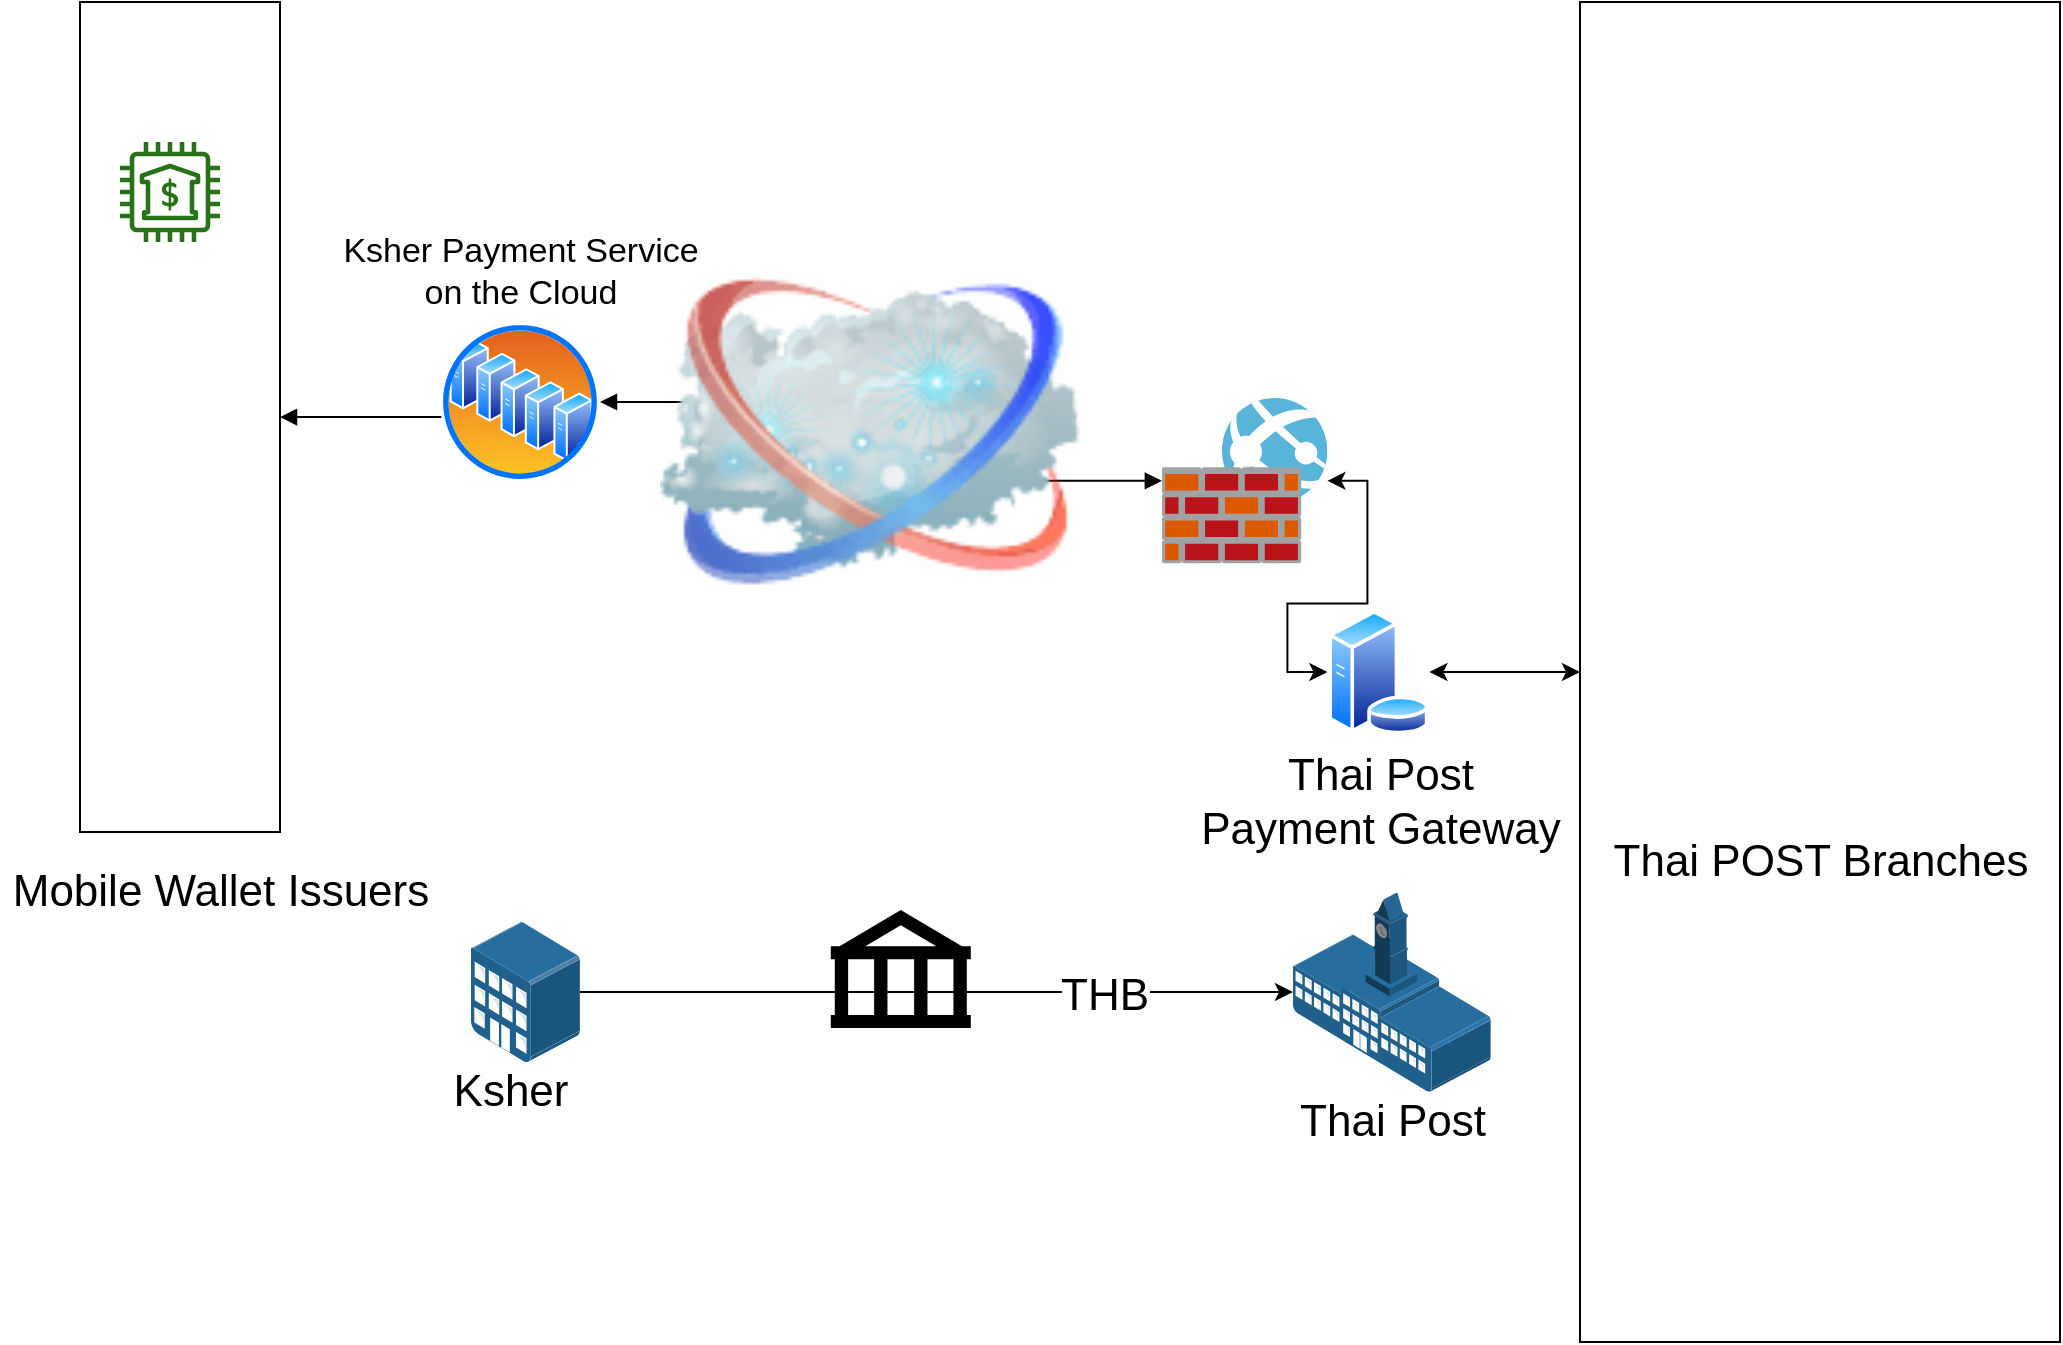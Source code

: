 <mxfile version="12.7.8" type="github">
  <diagram name="Page-1" id="822b0af5-4adb-64df-f703-e8dfc1f81529">
    <mxGraphModel dx="1302" dy="818" grid="1" gridSize="10" guides="1" tooltips="1" connect="1" arrows="1" fold="1" page="1" pageScale="1" pageWidth="1100" pageHeight="850" background="#ffffff" math="0" shadow="0">
      <root>
        <mxCell id="0" />
        <mxCell id="1" parent="0" />
        <mxCell id="BcDXdE_EGNKdk7vwA22y-41" style="edgeStyle=orthogonalEdgeStyle;rounded=0;orthogonalLoop=1;jettySize=auto;html=1;startArrow=block;endArrow=block;strokeColor=#000000;" edge="1" parent="1" source="BcDXdE_EGNKdk7vwA22y-3" target="BcDXdE_EGNKdk7vwA22y-5">
          <mxGeometry relative="1" as="geometry" />
        </mxCell>
        <mxCell id="BcDXdE_EGNKdk7vwA22y-40" style="edgeStyle=orthogonalEdgeStyle;rounded=0;orthogonalLoop=1;jettySize=auto;html=1;entryX=0.5;entryY=0.594;entryDx=0;entryDy=0;startArrow=block;endArrow=block;strokeColor=#000000;entryPerimeter=0;" edge="1" parent="1" source="BcDXdE_EGNKdk7vwA22y-39" target="BcDXdE_EGNKdk7vwA22y-3">
          <mxGeometry relative="1" as="geometry">
            <mxPoint x="300" y="240" as="targetPoint" />
          </mxGeometry>
        </mxCell>
        <mxCell id="BcDXdE_EGNKdk7vwA22y-39" value="" style="whiteSpace=wrap;html=1;" vertex="1" parent="1">
          <mxGeometry x="80" y="100" width="100" height="415" as="geometry" />
        </mxCell>
        <mxCell id="BcDXdE_EGNKdk7vwA22y-35" value="" style="whiteSpace=wrap;html=1;" vertex="1" parent="1">
          <mxGeometry x="830" y="100" width="240" height="670" as="geometry" />
        </mxCell>
        <mxCell id="BcDXdE_EGNKdk7vwA22y-2" value="" style="image;html=1;labelBackgroundColor=#ffffff;image=img/lib/clip_art/networking/Cloud_128x128.png" vertex="1" parent="1">
          <mxGeometry x="370" y="210" width="210" height="210" as="geometry" />
        </mxCell>
        <mxCell id="BcDXdE_EGNKdk7vwA22y-3" value="" style="aspect=fixed;perimeter=ellipsePerimeter;html=1;align=center;shadow=0;dashed=0;spacingTop=3;image;image=img/lib/active_directory/server_farm.svg;" vertex="1" parent="1">
          <mxGeometry x="260" y="260" width="80" height="80" as="geometry" />
        </mxCell>
        <mxCell id="BcDXdE_EGNKdk7vwA22y-60" style="edgeStyle=orthogonalEdgeStyle;rounded=0;orthogonalLoop=1;jettySize=auto;html=1;entryX=0;entryY=0.5;entryDx=0;entryDy=0;startArrow=classic;startFill=1;endArrow=classic;endFill=1;strokeColor=#000000;fontSize=17;" edge="1" parent="1" source="BcDXdE_EGNKdk7vwA22y-5" target="BcDXdE_EGNKdk7vwA22y-6">
          <mxGeometry relative="1" as="geometry" />
        </mxCell>
        <mxCell id="BcDXdE_EGNKdk7vwA22y-5" value="" style="aspect=fixed;html=1;points=[];align=center;image;fontSize=12;image=img/lib/mscae/Web_App_Firewall.svg;" vertex="1" parent="1">
          <mxGeometry x="620.94" y="298" width="82.77" height="82.77" as="geometry" />
        </mxCell>
        <mxCell id="BcDXdE_EGNKdk7vwA22y-55" style="edgeStyle=orthogonalEdgeStyle;rounded=0;orthogonalLoop=1;jettySize=auto;html=1;entryX=0;entryY=0.5;entryDx=0;entryDy=0;startArrow=classic;startFill=1;endArrow=classic;endFill=1;strokeColor=#000000;fontSize=17;" edge="1" parent="1" source="BcDXdE_EGNKdk7vwA22y-6" target="BcDXdE_EGNKdk7vwA22y-35">
          <mxGeometry relative="1" as="geometry" />
        </mxCell>
        <mxCell id="BcDXdE_EGNKdk7vwA22y-6" value="" style="aspect=fixed;perimeter=ellipsePerimeter;html=1;align=center;shadow=0;dashed=0;spacingTop=3;image;image=img/lib/active_directory/database_server.svg;" vertex="1" parent="1">
          <mxGeometry x="703.71" y="403.9" width="51" height="62.2" as="geometry" />
        </mxCell>
        <mxCell id="BcDXdE_EGNKdk7vwA22y-7" value="" style="shape=image;html=1;verticalAlign=top;verticalLabelPosition=bottom;labelBackgroundColor=#ffffff;imageAspect=0;aspect=fixed;image=https://cdn2.iconfinder.com/data/icons/hot-sale-flat/64/cashier_sale_shop-128.png" vertex="1" parent="1">
          <mxGeometry x="840" y="160" width="40" height="40" as="geometry" />
        </mxCell>
        <mxCell id="BcDXdE_EGNKdk7vwA22y-13" value="" style="shape=image;html=1;verticalAlign=top;verticalLabelPosition=bottom;labelBackgroundColor=#ffffff;imageAspect=0;aspect=fixed;image=https://cdn2.iconfinder.com/data/icons/mobile-and-internet-business/285/qr_code-128.png" vertex="1" parent="1">
          <mxGeometry x="880" y="142" width="38" height="38" as="geometry" />
        </mxCell>
        <mxCell id="BcDXdE_EGNKdk7vwA22y-14" value="" style="shape=image;html=1;verticalAlign=top;verticalLabelPosition=bottom;labelBackgroundColor=#ffffff;imageAspect=0;aspect=fixed;image=https://cdn2.iconfinder.com/data/icons/hot-sale-flat/64/cashier_sale_shop-128.png" vertex="1" parent="1">
          <mxGeometry x="840" y="258" width="40" height="40" as="geometry" />
        </mxCell>
        <mxCell id="BcDXdE_EGNKdk7vwA22y-15" value="" style="shape=image;html=1;verticalAlign=top;verticalLabelPosition=bottom;labelBackgroundColor=#ffffff;imageAspect=0;aspect=fixed;image=https://cdn2.iconfinder.com/data/icons/mobile-and-internet-business/285/qr_code-128.png" vertex="1" parent="1">
          <mxGeometry x="880" y="240" width="38" height="38" as="geometry" />
        </mxCell>
        <mxCell id="BcDXdE_EGNKdk7vwA22y-16" value="" style="shape=image;html=1;verticalAlign=top;verticalLabelPosition=bottom;labelBackgroundColor=#ffffff;imageAspect=0;aspect=fixed;image=https://cdn2.iconfinder.com/data/icons/hot-sale-flat/64/cashier_sale_shop-128.png" vertex="1" parent="1">
          <mxGeometry x="840" y="360" width="40" height="40" as="geometry" />
        </mxCell>
        <mxCell id="BcDXdE_EGNKdk7vwA22y-17" value="" style="shape=image;html=1;verticalAlign=top;verticalLabelPosition=bottom;labelBackgroundColor=#ffffff;imageAspect=0;aspect=fixed;image=https://cdn2.iconfinder.com/data/icons/mobile-and-internet-business/285/qr_code-128.png" vertex="1" parent="1">
          <mxGeometry x="880" y="342" width="38" height="38" as="geometry" />
        </mxCell>
        <mxCell id="BcDXdE_EGNKdk7vwA22y-18" value="" style="shape=image;html=1;verticalAlign=top;verticalLabelPosition=bottom;labelBackgroundColor=#ffffff;imageAspect=0;aspect=fixed;image=https://cdn2.iconfinder.com/data/icons/hot-sale-flat/64/cashier_sale_shop-128.png" vertex="1" parent="1">
          <mxGeometry x="840" y="708" width="40" height="40" as="geometry" />
        </mxCell>
        <mxCell id="BcDXdE_EGNKdk7vwA22y-19" value="" style="shape=image;html=1;verticalAlign=top;verticalLabelPosition=bottom;labelBackgroundColor=#ffffff;imageAspect=0;aspect=fixed;image=https://cdn2.iconfinder.com/data/icons/mobile-and-internet-business/285/qr_code-128.png" vertex="1" parent="1">
          <mxGeometry x="880" y="690" width="38" height="38" as="geometry" />
        </mxCell>
        <mxCell id="BcDXdE_EGNKdk7vwA22y-20" value="" style="shape=image;html=1;verticalAlign=top;verticalLabelPosition=bottom;labelBackgroundColor=#ffffff;imageAspect=0;aspect=fixed;image=https://cdn3.iconfinder.com/data/icons/digital-banking-solid-fast-transfer/512/bill_payment-128.png" vertex="1" parent="1">
          <mxGeometry x="990" y="162" width="28" height="28" as="geometry" />
        </mxCell>
        <mxCell id="BcDXdE_EGNKdk7vwA22y-21" value="" style="shape=image;html=1;verticalAlign=top;verticalLabelPosition=bottom;labelBackgroundColor=#ffffff;imageAspect=0;aspect=fixed;image=https://cdn2.iconfinder.com/data/icons/business-process-1/512/client-128.png" vertex="1" parent="1">
          <mxGeometry x="1018" y="142" width="40" height="40" as="geometry" />
        </mxCell>
        <mxCell id="BcDXdE_EGNKdk7vwA22y-22" value="" style="shape=image;html=1;verticalAlign=top;verticalLabelPosition=bottom;labelBackgroundColor=#ffffff;imageAspect=0;aspect=fixed;image=https://cdn4.iconfinder.com/data/icons/logos-and-brands/512/13_Alipay_logo_logos-128.png" vertex="1" parent="1">
          <mxGeometry x="100" y="380" width="50" height="50" as="geometry" />
        </mxCell>
        <mxCell id="BcDXdE_EGNKdk7vwA22y-23" value="" style="shape=image;html=1;verticalAlign=top;verticalLabelPosition=bottom;labelBackgroundColor=#ffffff;imageAspect=0;aspect=fixed;image=https://cdn4.iconfinder.com/data/icons/flipicons-vol-2-2/512/WeChat-128.png" vertex="1" parent="1">
          <mxGeometry x="100" y="310" width="50" height="50" as="geometry" />
        </mxCell>
        <mxCell id="BcDXdE_EGNKdk7vwA22y-24" value="" style="outlineConnect=0;fontColor=#232F3E;gradientColor=none;fillColor=#277116;strokeColor=none;dashed=0;verticalLabelPosition=bottom;verticalAlign=top;align=center;html=1;fontSize=12;fontStyle=0;aspect=fixed;pointerEvents=1;shape=mxgraph.aws4.bank;" vertex="1" parent="1">
          <mxGeometry x="100" y="170" width="50" height="50" as="geometry" />
        </mxCell>
        <mxCell id="BcDXdE_EGNKdk7vwA22y-26" value="" style="shape=image;html=1;verticalAlign=top;verticalLabelPosition=bottom;labelBackgroundColor=#ffffff;imageAspect=0;aspect=fixed;image=https://cdn3.iconfinder.com/data/icons/social-media-chamfered-corner/154/line-128.png" vertex="1" parent="1">
          <mxGeometry x="100" y="450" width="50" height="50" as="geometry" />
        </mxCell>
        <mxCell id="BcDXdE_EGNKdk7vwA22y-27" value="" style="shape=image;html=1;verticalAlign=top;verticalLabelPosition=bottom;labelBackgroundColor=#ffffff;imageAspect=0;aspect=fixed;image=https://cdn1.iconfinder.com/data/icons/ensign-11/512/254_Ensign_Flag_Nation_thailand-128.png" vertex="1" parent="1">
          <mxGeometry x="103" y="110" width="50" height="50" as="geometry" />
        </mxCell>
        <mxCell id="BcDXdE_EGNKdk7vwA22y-28" value="" style="shape=image;html=1;verticalAlign=top;verticalLabelPosition=bottom;labelBackgroundColor=#ffffff;imageAspect=0;aspect=fixed;image=https://cdn2.iconfinder.com/data/icons/mobile-and-internet-business/438/mobile_wallet-128.png" vertex="1" parent="1">
          <mxGeometry x="97" y="231" width="56" height="56" as="geometry" />
        </mxCell>
        <mxCell id="BcDXdE_EGNKdk7vwA22y-47" style="edgeStyle=orthogonalEdgeStyle;rounded=0;orthogonalLoop=1;jettySize=auto;html=1;startArrow=none;endArrow=classic;strokeColor=#000000;startFill=0;endFill=1;" edge="1" parent="1" source="BcDXdE_EGNKdk7vwA22y-29" target="BcDXdE_EGNKdk7vwA22y-32">
          <mxGeometry relative="1" as="geometry" />
        </mxCell>
        <mxCell id="BcDXdE_EGNKdk7vwA22y-48" value="THB" style="text;html=1;align=center;verticalAlign=middle;resizable=0;points=[];labelBackgroundColor=#ffffff;fontSize=22;" vertex="1" connectable="0" parent="BcDXdE_EGNKdk7vwA22y-47">
          <mxGeometry x="0.468" y="-2" relative="1" as="geometry">
            <mxPoint as="offset" />
          </mxGeometry>
        </mxCell>
        <mxCell id="BcDXdE_EGNKdk7vwA22y-29" value="" style="points=[];aspect=fixed;html=1;align=center;shadow=0;dashed=0;image;image=img/lib/allied_telesis/buildings/Medium_Business_Building.svg;" vertex="1" parent="1">
          <mxGeometry x="275.4" y="559.9" width="54.6" height="70.2" as="geometry" />
        </mxCell>
        <mxCell id="BcDXdE_EGNKdk7vwA22y-31" value="" style="shape=mxgraph.signs.travel.bank;html=1;fillColor=#000000;strokeColor=none;verticalLabelPosition=bottom;verticalAlign=top;align=center;" vertex="1" parent="1">
          <mxGeometry x="455.4" y="554" width="70" height="59" as="geometry" />
        </mxCell>
        <mxCell id="BcDXdE_EGNKdk7vwA22y-32" value="" style="points=[];aspect=fixed;html=1;align=center;shadow=0;dashed=0;image;image=img/lib/allied_telesis/buildings/School_Building.svg;" vertex="1" parent="1">
          <mxGeometry x="686.48" y="545" width="98.92" height="100" as="geometry" />
        </mxCell>
        <mxCell id="BcDXdE_EGNKdk7vwA22y-36" value="Ksher Payment Service &lt;br style=&quot;font-size: 17px;&quot;&gt;on the Cloud" style="text;html=1;resizable=0;autosize=1;align=center;verticalAlign=middle;points=[];fillColor=none;strokeColor=none;rounded=0;fontSize=17;" vertex="1" parent="1">
          <mxGeometry x="205" y="210" width="190" height="50" as="geometry" />
        </mxCell>
        <mxCell id="BcDXdE_EGNKdk7vwA22y-49" value="Mobile Wallet Issuers" style="text;html=1;resizable=0;autosize=1;align=center;verticalAlign=middle;points=[];fillColor=none;strokeColor=none;rounded=0;fontSize=22;" vertex="1" parent="1">
          <mxGeometry x="40" y="530" width="220" height="30" as="geometry" />
        </mxCell>
        <mxCell id="BcDXdE_EGNKdk7vwA22y-50" value="Ksher" style="text;html=1;resizable=0;autosize=1;align=center;verticalAlign=middle;points=[];fillColor=none;strokeColor=none;rounded=0;fontSize=22;" vertex="1" parent="1">
          <mxGeometry x="260" y="630.1" width="70" height="30" as="geometry" />
        </mxCell>
        <mxCell id="BcDXdE_EGNKdk7vwA22y-51" value="Thai Post" style="text;html=1;resizable=0;autosize=1;align=center;verticalAlign=middle;points=[];fillColor=none;strokeColor=none;rounded=0;fontSize=22;" vertex="1" parent="1">
          <mxGeometry x="680.94" y="645" width="110" height="30" as="geometry" />
        </mxCell>
        <mxCell id="BcDXdE_EGNKdk7vwA22y-52" value="Thai POST Branches" style="text;html=1;resizable=0;autosize=1;align=center;verticalAlign=middle;points=[];fillColor=none;strokeColor=none;rounded=0;fontSize=22;" vertex="1" parent="1">
          <mxGeometry x="840" y="515" width="220" height="30" as="geometry" />
        </mxCell>
        <mxCell id="BcDXdE_EGNKdk7vwA22y-53" value="Thai Post &lt;br&gt;Payment Gateway" style="text;html=1;resizable=0;autosize=1;align=center;verticalAlign=middle;points=[];fillColor=none;strokeColor=none;rounded=0;fontSize=22;" vertex="1" parent="1">
          <mxGeometry x="630" y="470" width="200" height="60" as="geometry" />
        </mxCell>
      </root>
    </mxGraphModel>
  </diagram>
</mxfile>
